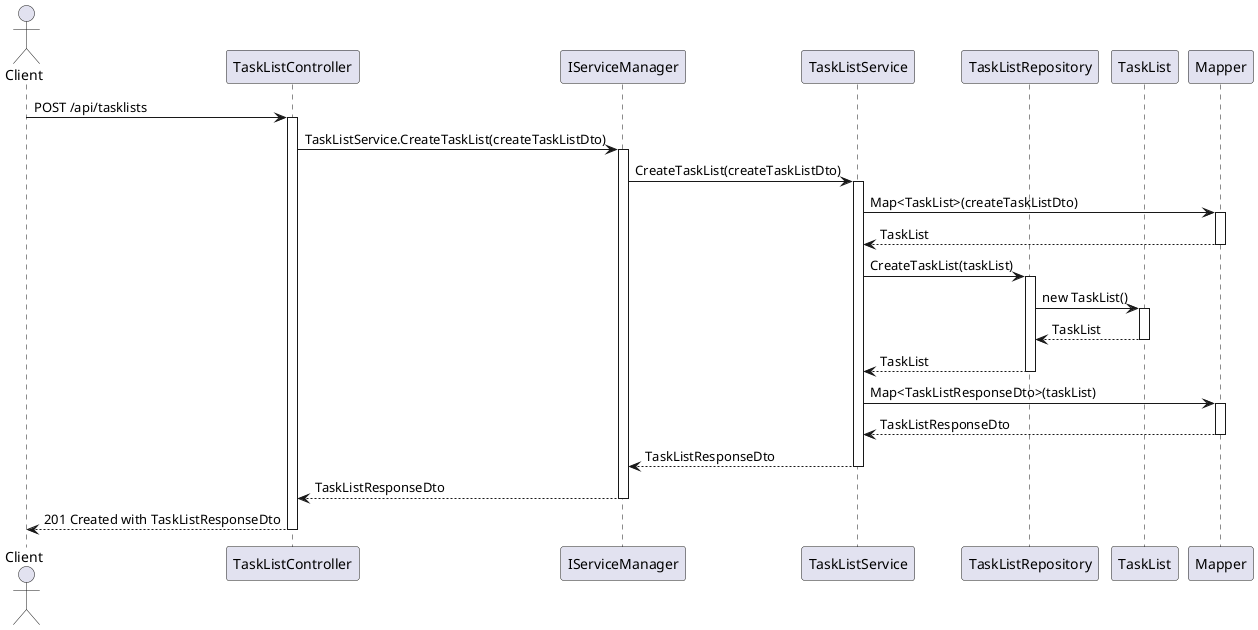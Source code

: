 @startuml
actor Client
participant "TaskListController" as TLC
participant "IServiceManager" as ISM
participant "TaskListService" as TLS
participant "TaskListRepository" as TLR
participant "TaskList" as TL
participant "Mapper" as M

Client -> TLC : POST /api/tasklists
activate TLC

TLC -> ISM : TaskListService.CreateTaskList(createTaskListDto)
activate ISM

ISM -> TLS : CreateTaskList(createTaskListDto)
activate TLS

TLS -> M : Map<TaskList>(createTaskListDto)
activate M
M --> TLS : TaskList
deactivate M

TLS -> TLR : CreateTaskList(taskList)
activate TLR

TLR -> TL : new TaskList()
activate TL
TL --> TLR : TaskList
deactivate TL

TLR --> TLS : TaskList
deactivate TLR

TLS -> M : Map<TaskListResponseDto>(taskList)
activate M
M --> TLS : TaskListResponseDto
deactivate M

TLS --> ISM : TaskListResponseDto
deactivate TLS

ISM --> TLC : TaskListResponseDto
deactivate ISM

TLC --> Client : 201 Created with TaskListResponseDto
deactivate TLC

@enduml